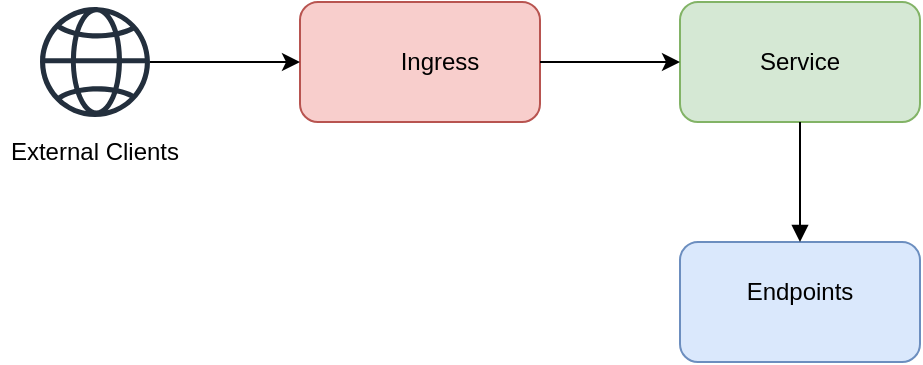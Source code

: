 <mxfile version="24.0.6" type="github">
  <diagram name="Page-1" id="galvHtdgaZHKMmb-d4j1">
    <mxGraphModel dx="866" dy="475" grid="1" gridSize="10" guides="1" tooltips="1" connect="1" arrows="1" fold="1" page="1" pageScale="1" pageWidth="827" pageHeight="1169" math="0" shadow="0">
      <root>
        <mxCell id="0" />
        <mxCell id="1" parent="0" />
        <mxCell id="bRM_34b4Ma-ZPTtG9XZ7-1" value="" style="rounded=1;whiteSpace=wrap;html=1;fillColor=#dae8fc;strokeColor=#6c8ebf;" vertex="1" parent="1">
          <mxGeometry x="340" y="160" width="120" height="60" as="geometry" />
        </mxCell>
        <mxCell id="bRM_34b4Ma-ZPTtG9XZ7-2" value="" style="rounded=1;whiteSpace=wrap;html=1;fillColor=#d5e8d4;strokeColor=#82b366;" vertex="1" parent="1">
          <mxGeometry x="340" y="40" width="120" height="60" as="geometry" />
        </mxCell>
        <mxCell id="bRM_34b4Ma-ZPTtG9XZ7-3" value="Service" style="text;html=1;align=center;verticalAlign=middle;whiteSpace=wrap;rounded=0;" vertex="1" parent="1">
          <mxGeometry x="370" y="55" width="60" height="30" as="geometry" />
        </mxCell>
        <mxCell id="bRM_34b4Ma-ZPTtG9XZ7-4" value="Endpoints" style="text;html=1;align=center;verticalAlign=middle;whiteSpace=wrap;rounded=0;" vertex="1" parent="1">
          <mxGeometry x="370" y="170" width="60" height="30" as="geometry" />
        </mxCell>
        <mxCell id="bRM_34b4Ma-ZPTtG9XZ7-5" value="" style="endArrow=none;html=1;rounded=0;entryX=0.5;entryY=1;entryDx=0;entryDy=0;endFill=0;startArrow=block;startFill=1;" edge="1" parent="1" target="bRM_34b4Ma-ZPTtG9XZ7-2">
          <mxGeometry width="50" height="50" relative="1" as="geometry">
            <mxPoint x="400" y="160" as="sourcePoint" />
            <mxPoint x="440" y="230" as="targetPoint" />
          </mxGeometry>
        </mxCell>
        <mxCell id="bRM_34b4Ma-ZPTtG9XZ7-7" value="" style="rounded=1;whiteSpace=wrap;html=1;fillColor=#f8cecc;strokeColor=#b85450;" vertex="1" parent="1">
          <mxGeometry x="150" y="40" width="120" height="60" as="geometry" />
        </mxCell>
        <mxCell id="bRM_34b4Ma-ZPTtG9XZ7-9" value="Ingress" style="text;html=1;align=center;verticalAlign=middle;whiteSpace=wrap;rounded=0;" vertex="1" parent="1">
          <mxGeometry x="190" y="55" width="60" height="30" as="geometry" />
        </mxCell>
        <mxCell id="bRM_34b4Ma-ZPTtG9XZ7-11" value="" style="endArrow=classic;html=1;rounded=0;exitX=1;exitY=0.5;exitDx=0;exitDy=0;entryX=0;entryY=0.5;entryDx=0;entryDy=0;" edge="1" parent="1" source="bRM_34b4Ma-ZPTtG9XZ7-7" target="bRM_34b4Ma-ZPTtG9XZ7-2">
          <mxGeometry width="50" height="50" relative="1" as="geometry">
            <mxPoint x="390" y="230" as="sourcePoint" />
            <mxPoint x="440" y="180" as="targetPoint" />
          </mxGeometry>
        </mxCell>
        <mxCell id="bRM_34b4Ma-ZPTtG9XZ7-13" value="" style="sketch=0;outlineConnect=0;fontColor=#232F3E;gradientColor=none;fillColor=#232F3D;strokeColor=none;dashed=0;verticalLabelPosition=bottom;verticalAlign=top;align=center;html=1;fontSize=12;fontStyle=0;aspect=fixed;pointerEvents=1;shape=mxgraph.aws4.globe;" vertex="1" parent="1">
          <mxGeometry x="20" y="42.5" width="55" height="55" as="geometry" />
        </mxCell>
        <mxCell id="bRM_34b4Ma-ZPTtG9XZ7-15" value="" style="endArrow=classic;html=1;rounded=0;entryX=0;entryY=0.5;entryDx=0;entryDy=0;" edge="1" parent="1" source="bRM_34b4Ma-ZPTtG9XZ7-13" target="bRM_34b4Ma-ZPTtG9XZ7-7">
          <mxGeometry width="50" height="50" relative="1" as="geometry">
            <mxPoint x="390" y="230" as="sourcePoint" />
            <mxPoint x="440" y="180" as="targetPoint" />
          </mxGeometry>
        </mxCell>
        <mxCell id="bRM_34b4Ma-ZPTtG9XZ7-16" value="External Clients" style="text;html=1;align=center;verticalAlign=middle;whiteSpace=wrap;rounded=0;" vertex="1" parent="1">
          <mxGeometry y="100" width="95" height="30" as="geometry" />
        </mxCell>
      </root>
    </mxGraphModel>
  </diagram>
</mxfile>
